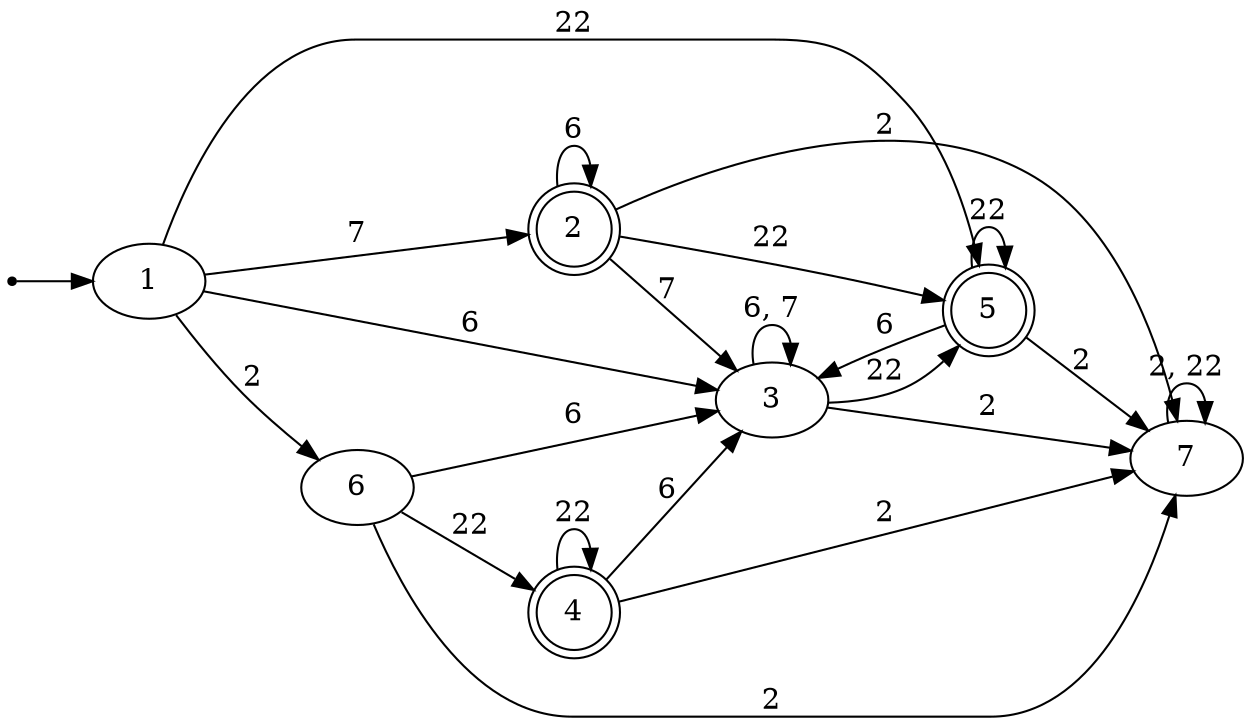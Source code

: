 digraph{

rankdir=LR;
inic[shape=point];

inic->1;

1->2 [label="7"];
1->3 [label="6"];
1->5 [label="22"];
1->6 [label="2"];
2->2 [label="6"];
2->3 [label="7"];
2->5 [label="22"];
2->7 [label="2"];
3->3 [label="6, 7"];
3->5 [label="22"];
3->7 [label="2"];
4->3 [label="6"];
4->4 [label="22"];
4->7 [label="2"];
5->3 [label="6"];
5->5 [label="22"];
5->7 [label="2"];
6->3 [label="6"];
6->4 [label="22"];
6->7 [label="2"];
7->7 [label="2, 22"];

2[shape=doublecircle];

4[shape=doublecircle];

5[shape=doublecircle];
}
